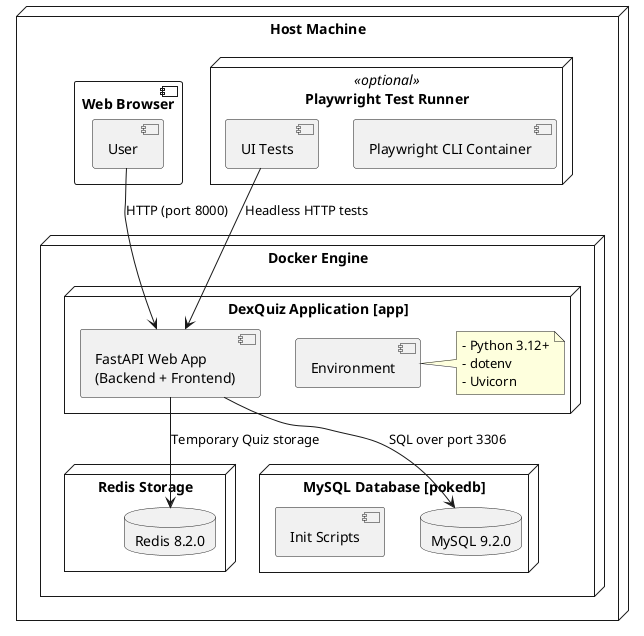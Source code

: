 @startuml
!define RECTANGLE class

node "Host Machine" {
    node "Docker Engine" {
        node "DexQuiz Application [app]" {
            component "FastAPI Web App\n(Backend + Frontend)"
            [Environment]
            note right of [Environment]
                - Python 3.12+
                - dotenv
                - Uvicorn
            end note
        }

        node "Redis Storage" {
            database "Redis 8.2.0"
        }

        node "MySQL Database [pokedb]" {
            database "MySQL 9.2.0"
            [Init Scripts]
        }
    }

    node "Playwright Test Runner" <<optional>> {
        component "Playwright CLI Container"
        [UI Tests]
    }

    component "Web Browser" {
        [User]
    }
}

[User] --> "FastAPI Web App\n(Backend + Frontend)" : HTTP (port 8000)
"FastAPI Web App\n(Backend + Frontend)" --> "MySQL 9.2.0" : SQL over port 3306
"FastAPI Web App\n(Backend + Frontend)" --> "Redis 8.2.0" : Temporary Quiz storage
[UI Tests] --> "FastAPI Web App\n(Backend + Frontend)" : Headless HTTP tests
@enduml